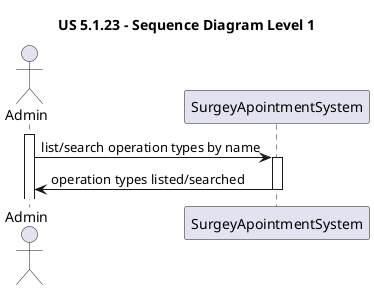 ﻿@startuml

title US 5.1.23 - Sequence Diagram Level 1
actor Admin
participant SurgeyApointmentSystem

activate Admin
Admin -> SurgeyApointmentSystem : list/search operation types by name
activate SurgeyApointmentSystem

SurgeyApointmentSystem -> Admin : operation types listed/searched
deactivate SurgeyApointmentSystem
@enduml